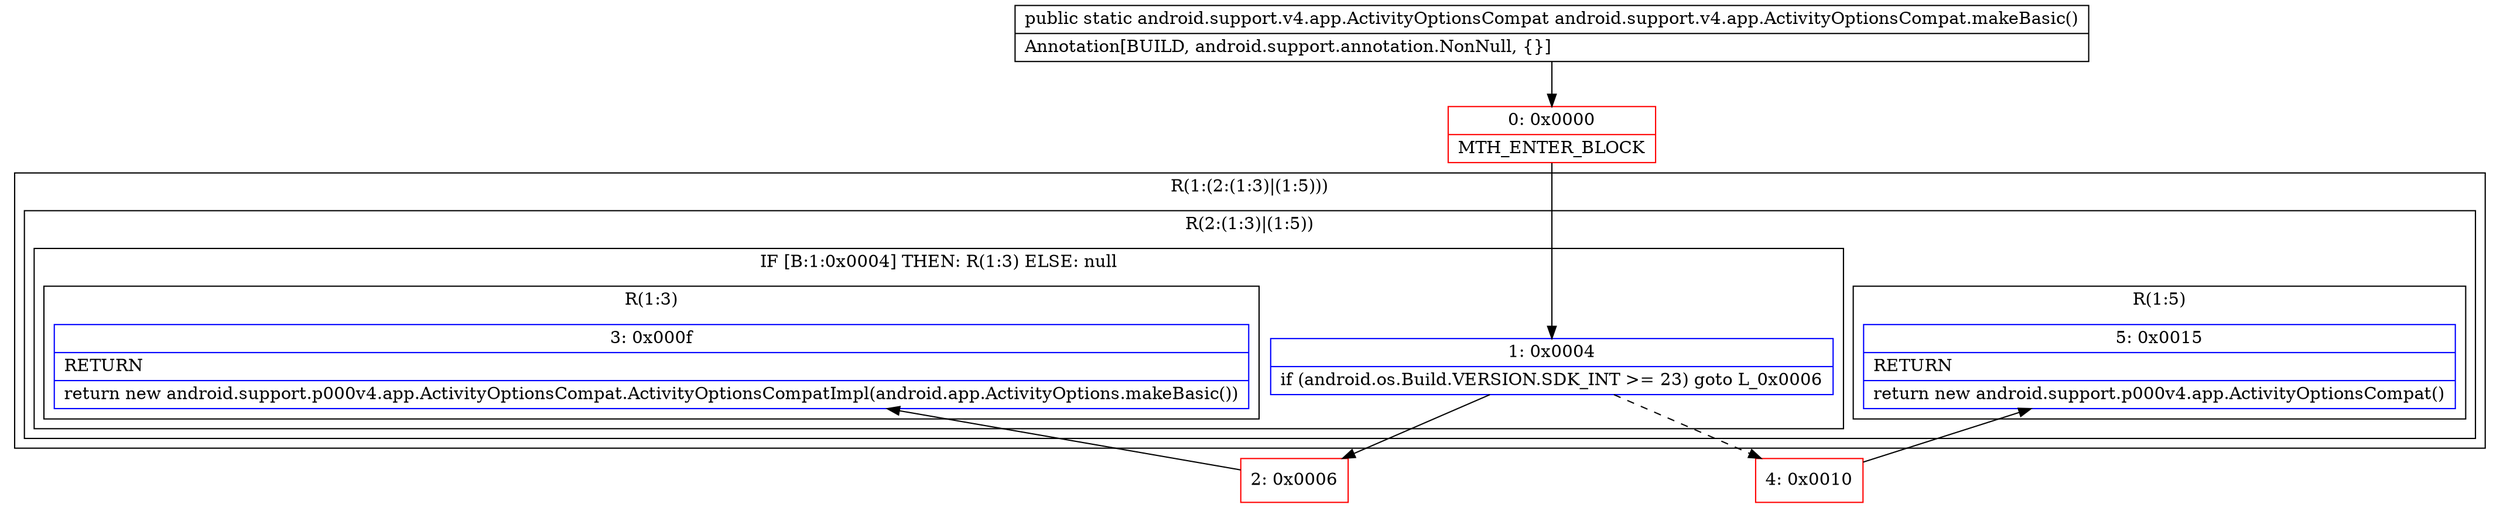 digraph "CFG forandroid.support.v4.app.ActivityOptionsCompat.makeBasic()Landroid\/support\/v4\/app\/ActivityOptionsCompat;" {
subgraph cluster_Region_1537626061 {
label = "R(1:(2:(1:3)|(1:5)))";
node [shape=record,color=blue];
subgraph cluster_Region_757435407 {
label = "R(2:(1:3)|(1:5))";
node [shape=record,color=blue];
subgraph cluster_IfRegion_1175232056 {
label = "IF [B:1:0x0004] THEN: R(1:3) ELSE: null";
node [shape=record,color=blue];
Node_1 [shape=record,label="{1\:\ 0x0004|if (android.os.Build.VERSION.SDK_INT \>= 23) goto L_0x0006\l}"];
subgraph cluster_Region_1809831414 {
label = "R(1:3)";
node [shape=record,color=blue];
Node_3 [shape=record,label="{3\:\ 0x000f|RETURN\l|return new android.support.p000v4.app.ActivityOptionsCompat.ActivityOptionsCompatImpl(android.app.ActivityOptions.makeBasic())\l}"];
}
}
subgraph cluster_Region_49162087 {
label = "R(1:5)";
node [shape=record,color=blue];
Node_5 [shape=record,label="{5\:\ 0x0015|RETURN\l|return new android.support.p000v4.app.ActivityOptionsCompat()\l}"];
}
}
}
Node_0 [shape=record,color=red,label="{0\:\ 0x0000|MTH_ENTER_BLOCK\l}"];
Node_2 [shape=record,color=red,label="{2\:\ 0x0006}"];
Node_4 [shape=record,color=red,label="{4\:\ 0x0010}"];
MethodNode[shape=record,label="{public static android.support.v4.app.ActivityOptionsCompat android.support.v4.app.ActivityOptionsCompat.makeBasic()  | Annotation[BUILD, android.support.annotation.NonNull, \{\}]\l}"];
MethodNode -> Node_0;
Node_1 -> Node_2;
Node_1 -> Node_4[style=dashed];
Node_0 -> Node_1;
Node_2 -> Node_3;
Node_4 -> Node_5;
}

